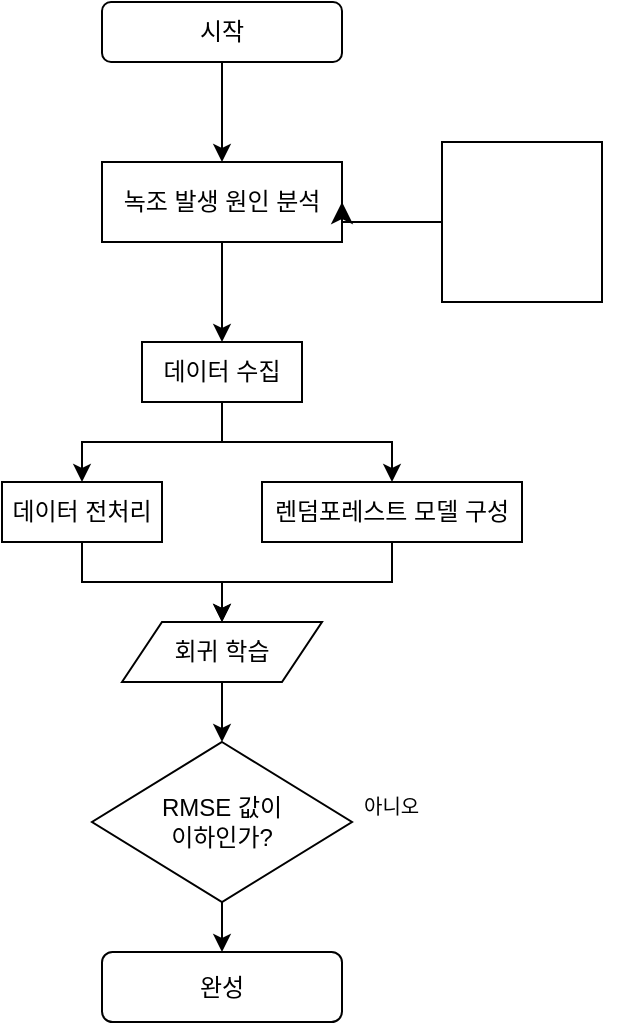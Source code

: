 <mxfile version="22.1.3" type="github">
  <diagram id="C5RBs43oDa-KdzZeNtuy" name="Page-1">
    <mxGraphModel dx="1050" dy="605" grid="1" gridSize="10" guides="1" tooltips="1" connect="1" arrows="1" fold="1" page="1" pageScale="1" pageWidth="827" pageHeight="1169" math="0" shadow="0">
      <root>
        <mxCell id="WIyWlLk6GJQsqaUBKTNV-0" />
        <mxCell id="WIyWlLk6GJQsqaUBKTNV-1" parent="WIyWlLk6GJQsqaUBKTNV-0" />
        <mxCell id="8W2gkJlQxePXEYdsoPsb-17" value="" style="edgeStyle=orthogonalEdgeStyle;rounded=0;orthogonalLoop=1;jettySize=auto;html=1;" edge="1" parent="WIyWlLk6GJQsqaUBKTNV-1" source="WIyWlLk6GJQsqaUBKTNV-3" target="8W2gkJlQxePXEYdsoPsb-0">
          <mxGeometry relative="1" as="geometry" />
        </mxCell>
        <mxCell id="WIyWlLk6GJQsqaUBKTNV-3" value="녹조 발생 원인 분석" style="rounded=0;whiteSpace=wrap;html=1;fontSize=12;glass=0;strokeWidth=1;shadow=0;" parent="WIyWlLk6GJQsqaUBKTNV-1" vertex="1">
          <mxGeometry x="160" y="130" width="120" height="40" as="geometry" />
        </mxCell>
        <mxCell id="8W2gkJlQxePXEYdsoPsb-9" value="" style="edgeStyle=orthogonalEdgeStyle;rounded=0;orthogonalLoop=1;jettySize=auto;html=1;" edge="1" parent="WIyWlLk6GJQsqaUBKTNV-1" source="8W2gkJlQxePXEYdsoPsb-0" target="8W2gkJlQxePXEYdsoPsb-8">
          <mxGeometry relative="1" as="geometry" />
        </mxCell>
        <mxCell id="8W2gkJlQxePXEYdsoPsb-22" value="" style="edgeStyle=orthogonalEdgeStyle;rounded=0;orthogonalLoop=1;jettySize=auto;html=1;" edge="1" parent="WIyWlLk6GJQsqaUBKTNV-1" source="8W2gkJlQxePXEYdsoPsb-0" target="8W2gkJlQxePXEYdsoPsb-21">
          <mxGeometry relative="1" as="geometry" />
        </mxCell>
        <mxCell id="8W2gkJlQxePXEYdsoPsb-0" value="데이터 수집" style="whiteSpace=wrap;html=1;" vertex="1" parent="WIyWlLk6GJQsqaUBKTNV-1">
          <mxGeometry x="180" y="220" width="80" height="30" as="geometry" />
        </mxCell>
        <mxCell id="8W2gkJlQxePXEYdsoPsb-19" value="" style="edgeStyle=orthogonalEdgeStyle;rounded=0;orthogonalLoop=1;jettySize=auto;html=1;" edge="1" parent="WIyWlLk6GJQsqaUBKTNV-1" source="8W2gkJlQxePXEYdsoPsb-8" target="8W2gkJlQxePXEYdsoPsb-18">
          <mxGeometry relative="1" as="geometry" />
        </mxCell>
        <mxCell id="8W2gkJlQxePXEYdsoPsb-8" value="데이터 전처리" style="whiteSpace=wrap;html=1;" vertex="1" parent="WIyWlLk6GJQsqaUBKTNV-1">
          <mxGeometry x="110" y="290" width="80" height="30" as="geometry" />
        </mxCell>
        <mxCell id="8W2gkJlQxePXEYdsoPsb-16" value="" style="edgeStyle=orthogonalEdgeStyle;rounded=0;orthogonalLoop=1;jettySize=auto;html=1;" edge="1" parent="WIyWlLk6GJQsqaUBKTNV-1" source="8W2gkJlQxePXEYdsoPsb-10" target="WIyWlLk6GJQsqaUBKTNV-3">
          <mxGeometry relative="1" as="geometry" />
        </mxCell>
        <mxCell id="8W2gkJlQxePXEYdsoPsb-10" value="시작" style="rounded=1;whiteSpace=wrap;html=1;" vertex="1" parent="WIyWlLk6GJQsqaUBKTNV-1">
          <mxGeometry x="160" y="50" width="120" height="30" as="geometry" />
        </mxCell>
        <mxCell id="8W2gkJlQxePXEYdsoPsb-25" value="" style="edgeStyle=orthogonalEdgeStyle;rounded=0;orthogonalLoop=1;jettySize=auto;html=1;" edge="1" parent="WIyWlLk6GJQsqaUBKTNV-1" source="8W2gkJlQxePXEYdsoPsb-18" target="8W2gkJlQxePXEYdsoPsb-24">
          <mxGeometry relative="1" as="geometry" />
        </mxCell>
        <mxCell id="8W2gkJlQxePXEYdsoPsb-18" value="회귀 학습" style="whiteSpace=wrap;html=1;shape=parallelogram;perimeter=parallelogramPerimeter;fixedSize=1;" vertex="1" parent="WIyWlLk6GJQsqaUBKTNV-1">
          <mxGeometry x="170" y="360" width="100" height="30" as="geometry" />
        </mxCell>
        <mxCell id="8W2gkJlQxePXEYdsoPsb-23" value="" style="edgeStyle=orthogonalEdgeStyle;rounded=0;orthogonalLoop=1;jettySize=auto;html=1;" edge="1" parent="WIyWlLk6GJQsqaUBKTNV-1" source="8W2gkJlQxePXEYdsoPsb-21" target="8W2gkJlQxePXEYdsoPsb-18">
          <mxGeometry relative="1" as="geometry" />
        </mxCell>
        <mxCell id="8W2gkJlQxePXEYdsoPsb-21" value="렌덤포레스트 모델 구성" style="whiteSpace=wrap;html=1;" vertex="1" parent="WIyWlLk6GJQsqaUBKTNV-1">
          <mxGeometry x="240" y="290" width="130" height="30" as="geometry" />
        </mxCell>
        <mxCell id="8W2gkJlQxePXEYdsoPsb-32" value="" style="edgeStyle=orthogonalEdgeStyle;rounded=0;orthogonalLoop=1;jettySize=auto;html=1;" edge="1" parent="WIyWlLk6GJQsqaUBKTNV-1" source="8W2gkJlQxePXEYdsoPsb-24" target="8W2gkJlQxePXEYdsoPsb-31">
          <mxGeometry relative="1" as="geometry" />
        </mxCell>
        <mxCell id="8W2gkJlQxePXEYdsoPsb-24" value="&lt;div&gt;RMSE 값이&lt;/div&gt;&lt;div&gt;이하인가?&lt;br&gt;&lt;/div&gt;" style="rhombus;whiteSpace=wrap;html=1;" vertex="1" parent="WIyWlLk6GJQsqaUBKTNV-1">
          <mxGeometry x="155" y="420" width="130" height="80" as="geometry" />
        </mxCell>
        <mxCell id="8W2gkJlQxePXEYdsoPsb-26" value="" style="edgeStyle=segmentEdgeStyle;endArrow=classic;html=1;curved=0;rounded=0;endSize=8;startSize=8;exitX=1;exitY=0.5;exitDx=0;exitDy=0;entryX=1;entryY=0.5;entryDx=0;entryDy=0;" edge="1" parent="WIyWlLk6GJQsqaUBKTNV-1" source="8W2gkJlQxePXEYdsoPsb-34" target="WIyWlLk6GJQsqaUBKTNV-3">
          <mxGeometry width="50" height="50" relative="1" as="geometry">
            <mxPoint x="260" y="460" as="sourcePoint" />
            <mxPoint x="285" y="150" as="targetPoint" />
            <Array as="points" />
          </mxGeometry>
        </mxCell>
        <mxCell id="8W2gkJlQxePXEYdsoPsb-27" value="아니오" style="text;strokeColor=none;fillColor=none;align=left;verticalAlign=middle;spacingLeft=4;spacingRight=4;overflow=hidden;points=[[0,0.5],[1,0.5]];portConstraint=eastwest;rotatable=0;whiteSpace=wrap;html=1;fontSize=10;" vertex="1" parent="WIyWlLk6GJQsqaUBKTNV-1">
          <mxGeometry x="285" y="437" width="80" height="30" as="geometry" />
        </mxCell>
        <mxCell id="8W2gkJlQxePXEYdsoPsb-31" value="완성" style="rounded=1;whiteSpace=wrap;html=1;" vertex="1" parent="WIyWlLk6GJQsqaUBKTNV-1">
          <mxGeometry x="160" y="525" width="120" height="35" as="geometry" />
        </mxCell>
        <mxCell id="8W2gkJlQxePXEYdsoPsb-34" value="" style="whiteSpace=wrap;html=1;aspect=fixed;" vertex="1" parent="WIyWlLk6GJQsqaUBKTNV-1">
          <mxGeometry x="330" y="120" width="80" height="80" as="geometry" />
        </mxCell>
      </root>
    </mxGraphModel>
  </diagram>
</mxfile>
